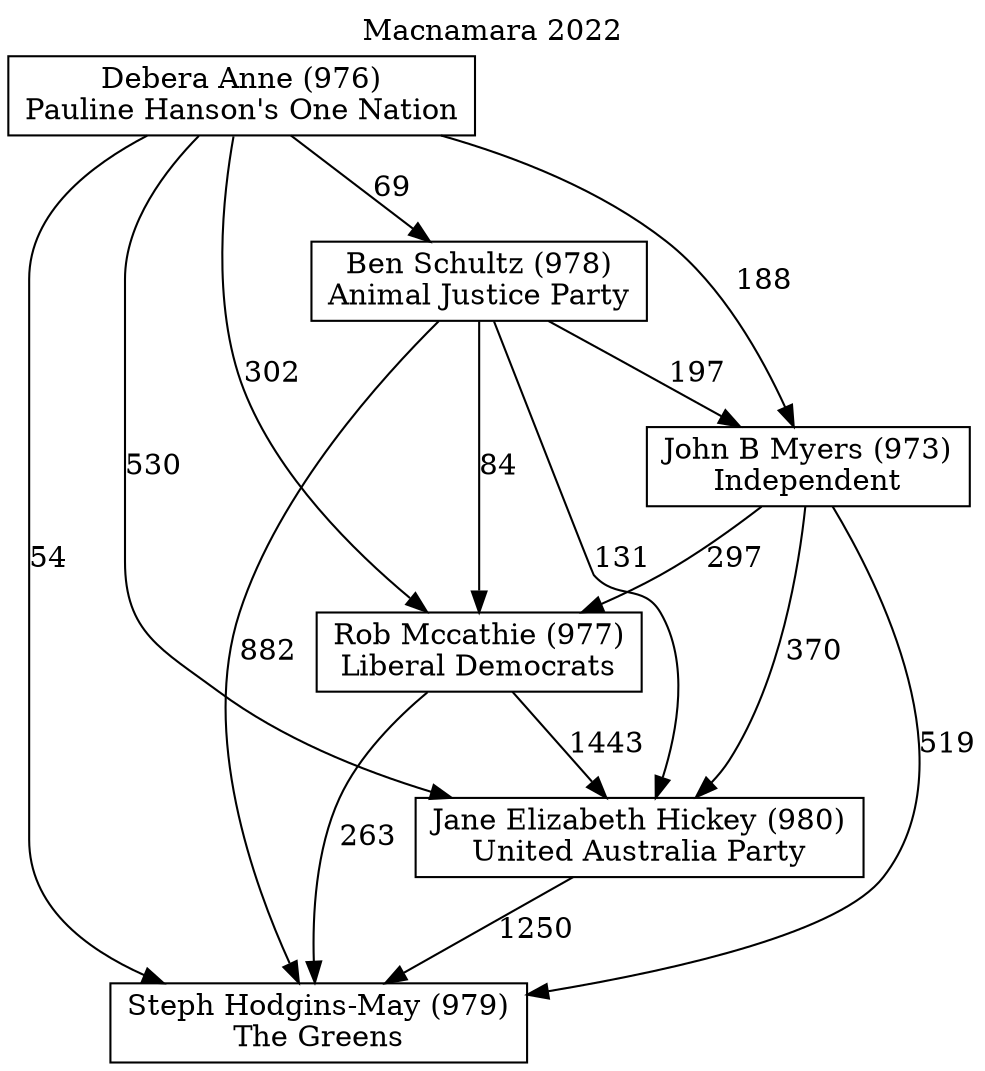 // House preference flow
digraph "Steph Hodgins-May (979)_Macnamara_2022" {
	graph [label="Macnamara 2022" labelloc=t mclimit=10]
	node [shape=box]
	"Steph Hodgins-May (979)" [label="Steph Hodgins-May (979)
The Greens"]
	"Rob Mccathie (977)" [label="Rob Mccathie (977)
Liberal Democrats"]
	"Ben Schultz (978)" [label="Ben Schultz (978)
Animal Justice Party"]
	"John B Myers (973)" [label="John B Myers (973)
Independent"]
	"Debera Anne (976)" [label="Debera Anne (976)
Pauline Hanson's One Nation"]
	"Jane Elizabeth Hickey (980)" [label="Jane Elizabeth Hickey (980)
United Australia Party"]
	"Ben Schultz (978)" -> "Steph Hodgins-May (979)" [label=882]
	"Jane Elizabeth Hickey (980)" -> "Steph Hodgins-May (979)" [label=1250]
	"Rob Mccathie (977)" -> "Steph Hodgins-May (979)" [label=263]
	"John B Myers (973)" -> "Steph Hodgins-May (979)" [label=519]
	"Debera Anne (976)" -> "Ben Schultz (978)" [label=69]
	"Ben Schultz (978)" -> "Jane Elizabeth Hickey (980)" [label=131]
	"Rob Mccathie (977)" -> "Jane Elizabeth Hickey (980)" [label=1443]
	"Debera Anne (976)" -> "Rob Mccathie (977)" [label=302]
	"Debera Anne (976)" -> "Jane Elizabeth Hickey (980)" [label=530]
	"Ben Schultz (978)" -> "Rob Mccathie (977)" [label=84]
	"John B Myers (973)" -> "Rob Mccathie (977)" [label=297]
	"Ben Schultz (978)" -> "John B Myers (973)" [label=197]
	"Debera Anne (976)" -> "John B Myers (973)" [label=188]
	"John B Myers (973)" -> "Jane Elizabeth Hickey (980)" [label=370]
	"Debera Anne (976)" -> "Steph Hodgins-May (979)" [label=54]
}
